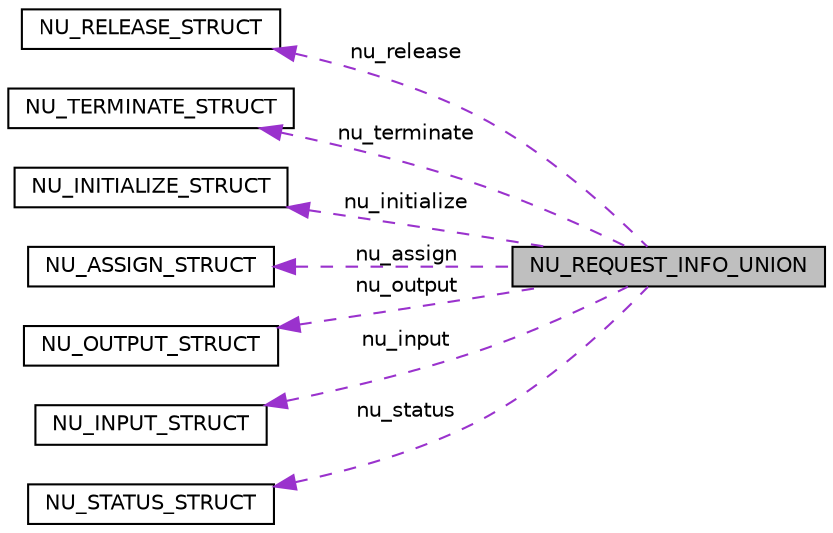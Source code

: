 digraph "NU_REQUEST_INFO_UNION"
{
 // LATEX_PDF_SIZE
  edge [fontname="Helvetica",fontsize="10",labelfontname="Helvetica",labelfontsize="10"];
  node [fontname="Helvetica",fontsize="10",shape=record];
  rankdir="LR";
  Node1 [label="NU_REQUEST_INFO_UNION",height=0.2,width=0.4,color="black", fillcolor="grey75", style="filled", fontcolor="black",tooltip=" "];
  Node2 -> Node1 [dir="back",color="darkorchid3",fontsize="10",style="dashed",label=" nu_release" ,fontname="Helvetica"];
  Node2 [label="NU_RELEASE_STRUCT",height=0.2,width=0.4,color="black", fillcolor="white", style="filled",URL="$group___n_u_c_l_e_u_s.html#struct_n_u___r_e_l_e_a_s_e___s_t_r_u_c_t",tooltip=" "];
  Node3 -> Node1 [dir="back",color="darkorchid3",fontsize="10",style="dashed",label=" nu_terminate" ,fontname="Helvetica"];
  Node3 [label="NU_TERMINATE_STRUCT",height=0.2,width=0.4,color="black", fillcolor="white", style="filled",URL="$group___n_u_c_l_e_u_s.html#struct_n_u___t_e_r_m_i_n_a_t_e___s_t_r_u_c_t",tooltip=" "];
  Node4 -> Node1 [dir="back",color="darkorchid3",fontsize="10",style="dashed",label=" nu_initialize" ,fontname="Helvetica"];
  Node4 [label="NU_INITIALIZE_STRUCT",height=0.2,width=0.4,color="black", fillcolor="white", style="filled",URL="$group___n_u_c_l_e_u_s.html#struct_n_u___i_n_i_t_i_a_l_i_z_e___s_t_r_u_c_t",tooltip=" "];
  Node5 -> Node1 [dir="back",color="darkorchid3",fontsize="10",style="dashed",label=" nu_assign" ,fontname="Helvetica"];
  Node5 [label="NU_ASSIGN_STRUCT",height=0.2,width=0.4,color="black", fillcolor="white", style="filled",URL="$group___n_u_c_l_e_u_s.html#struct_n_u___a_s_s_i_g_n___s_t_r_u_c_t",tooltip=" "];
  Node6 -> Node1 [dir="back",color="darkorchid3",fontsize="10",style="dashed",label=" nu_output" ,fontname="Helvetica"];
  Node6 [label="NU_OUTPUT_STRUCT",height=0.2,width=0.4,color="black", fillcolor="white", style="filled",URL="$group___n_u_c_l_e_u_s.html#struct_n_u___o_u_t_p_u_t___s_t_r_u_c_t",tooltip=" "];
  Node7 -> Node1 [dir="back",color="darkorchid3",fontsize="10",style="dashed",label=" nu_input" ,fontname="Helvetica"];
  Node7 [label="NU_INPUT_STRUCT",height=0.2,width=0.4,color="black", fillcolor="white", style="filled",URL="$group___n_u_c_l_e_u_s.html#struct_n_u___i_n_p_u_t___s_t_r_u_c_t",tooltip=" "];
  Node8 -> Node1 [dir="back",color="darkorchid3",fontsize="10",style="dashed",label=" nu_status" ,fontname="Helvetica"];
  Node8 [label="NU_STATUS_STRUCT",height=0.2,width=0.4,color="black", fillcolor="white", style="filled",URL="$group___n_u_c_l_e_u_s.html#struct_n_u___s_t_a_t_u_s___s_t_r_u_c_t",tooltip=" "];
}
